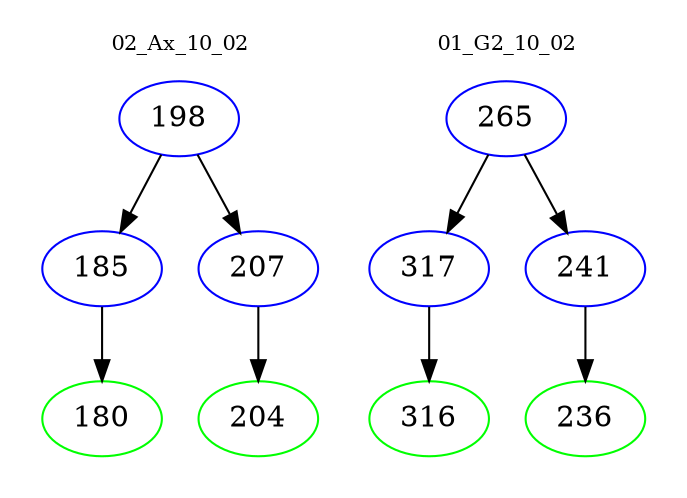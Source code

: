 digraph{
subgraph cluster_0 {
color = white
label = "02_Ax_10_02";
fontsize=10;
T0_198 [label="198", color="blue"]
T0_198 -> T0_185 [color="black"]
T0_185 [label="185", color="blue"]
T0_185 -> T0_180 [color="black"]
T0_180 [label="180", color="green"]
T0_198 -> T0_207 [color="black"]
T0_207 [label="207", color="blue"]
T0_207 -> T0_204 [color="black"]
T0_204 [label="204", color="green"]
}
subgraph cluster_1 {
color = white
label = "01_G2_10_02";
fontsize=10;
T1_265 [label="265", color="blue"]
T1_265 -> T1_317 [color="black"]
T1_317 [label="317", color="blue"]
T1_317 -> T1_316 [color="black"]
T1_316 [label="316", color="green"]
T1_265 -> T1_241 [color="black"]
T1_241 [label="241", color="blue"]
T1_241 -> T1_236 [color="black"]
T1_236 [label="236", color="green"]
}
}
